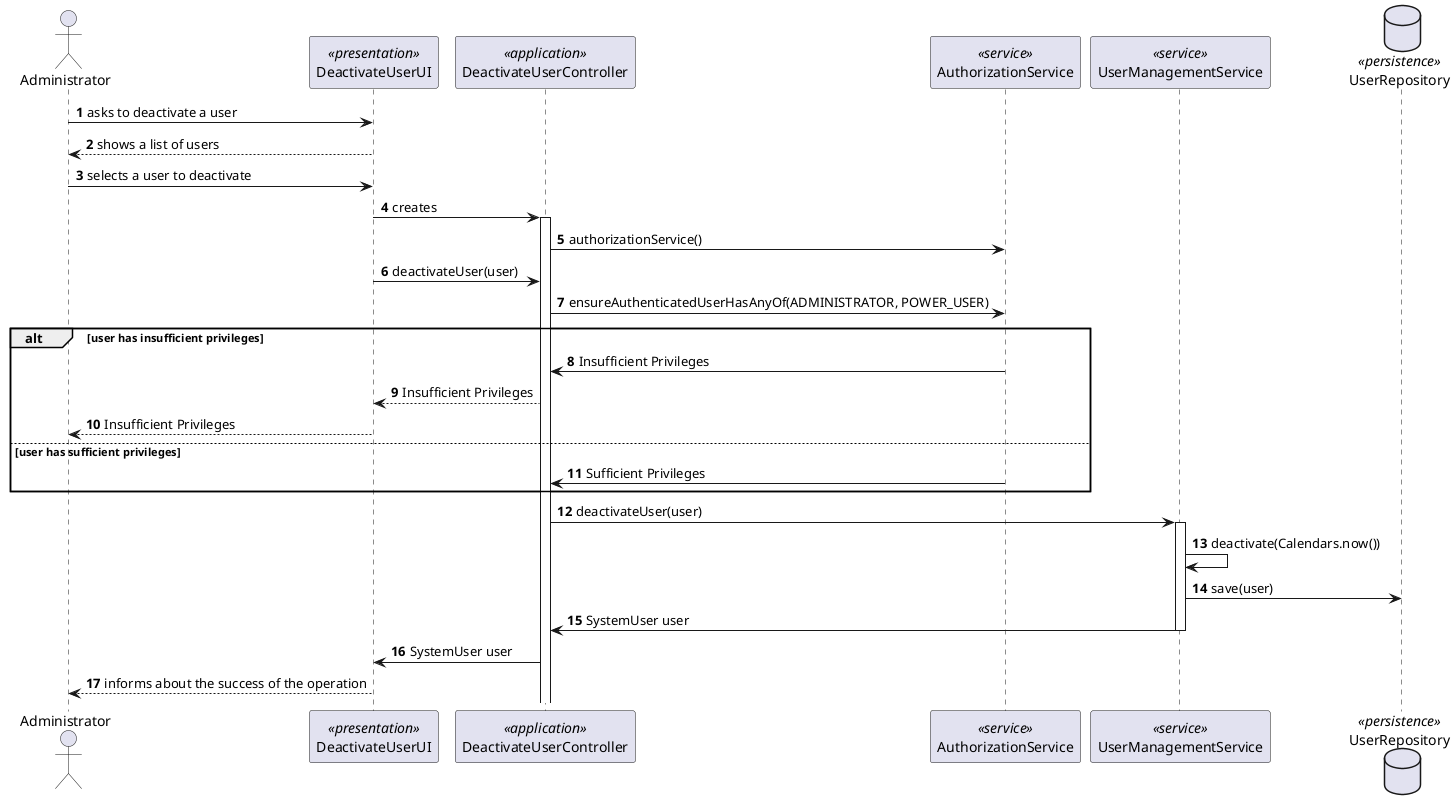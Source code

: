 @startuml
'https://plantuml.com/sequence-diagram
autonumber

actor Administrator as admin

participant DeactivateUserUI as ui <<presentation>>
participant DeactivateUserController as du_ctrl <<application>>
participant AuthorizationService as authz <<service>>
participant UserManagementService as svc <<service>>

database UserRepository as repo <<persistence>>

admin->ui : asks to deactivate a user
ui-->admin: shows a list of users
admin->ui: selects a user to deactivate
ui->du_ctrl: creates
activate du_ctrl
du_ctrl->authz:authorizationService()
ui->du_ctrl: deactivateUser(user)
du_ctrl -> authz: ensureAuthenticatedUserHasAnyOf(ADMINISTRATOR, POWER_USER)
alt user has insufficient privileges
    authz -> du_ctrl : Insufficient Privileges
    du_ctrl --> ui : Insufficient Privileges
    ui --> admin : Insufficient Privileges
else user has sufficient privileges
    authz -> du_ctrl : Sufficient Privileges
end


    du_ctrl->svc: deactivateUser(user)
    activate svc
    svc->svc: deactivate(Calendars.now())
    svc -> repo : save(user)
    svc -> du_ctrl: SystemUser user
    deactivate svc
   du_ctrl->ui:SystemUser user
    ui-->admin: informs about the success of the operation
@enduml
